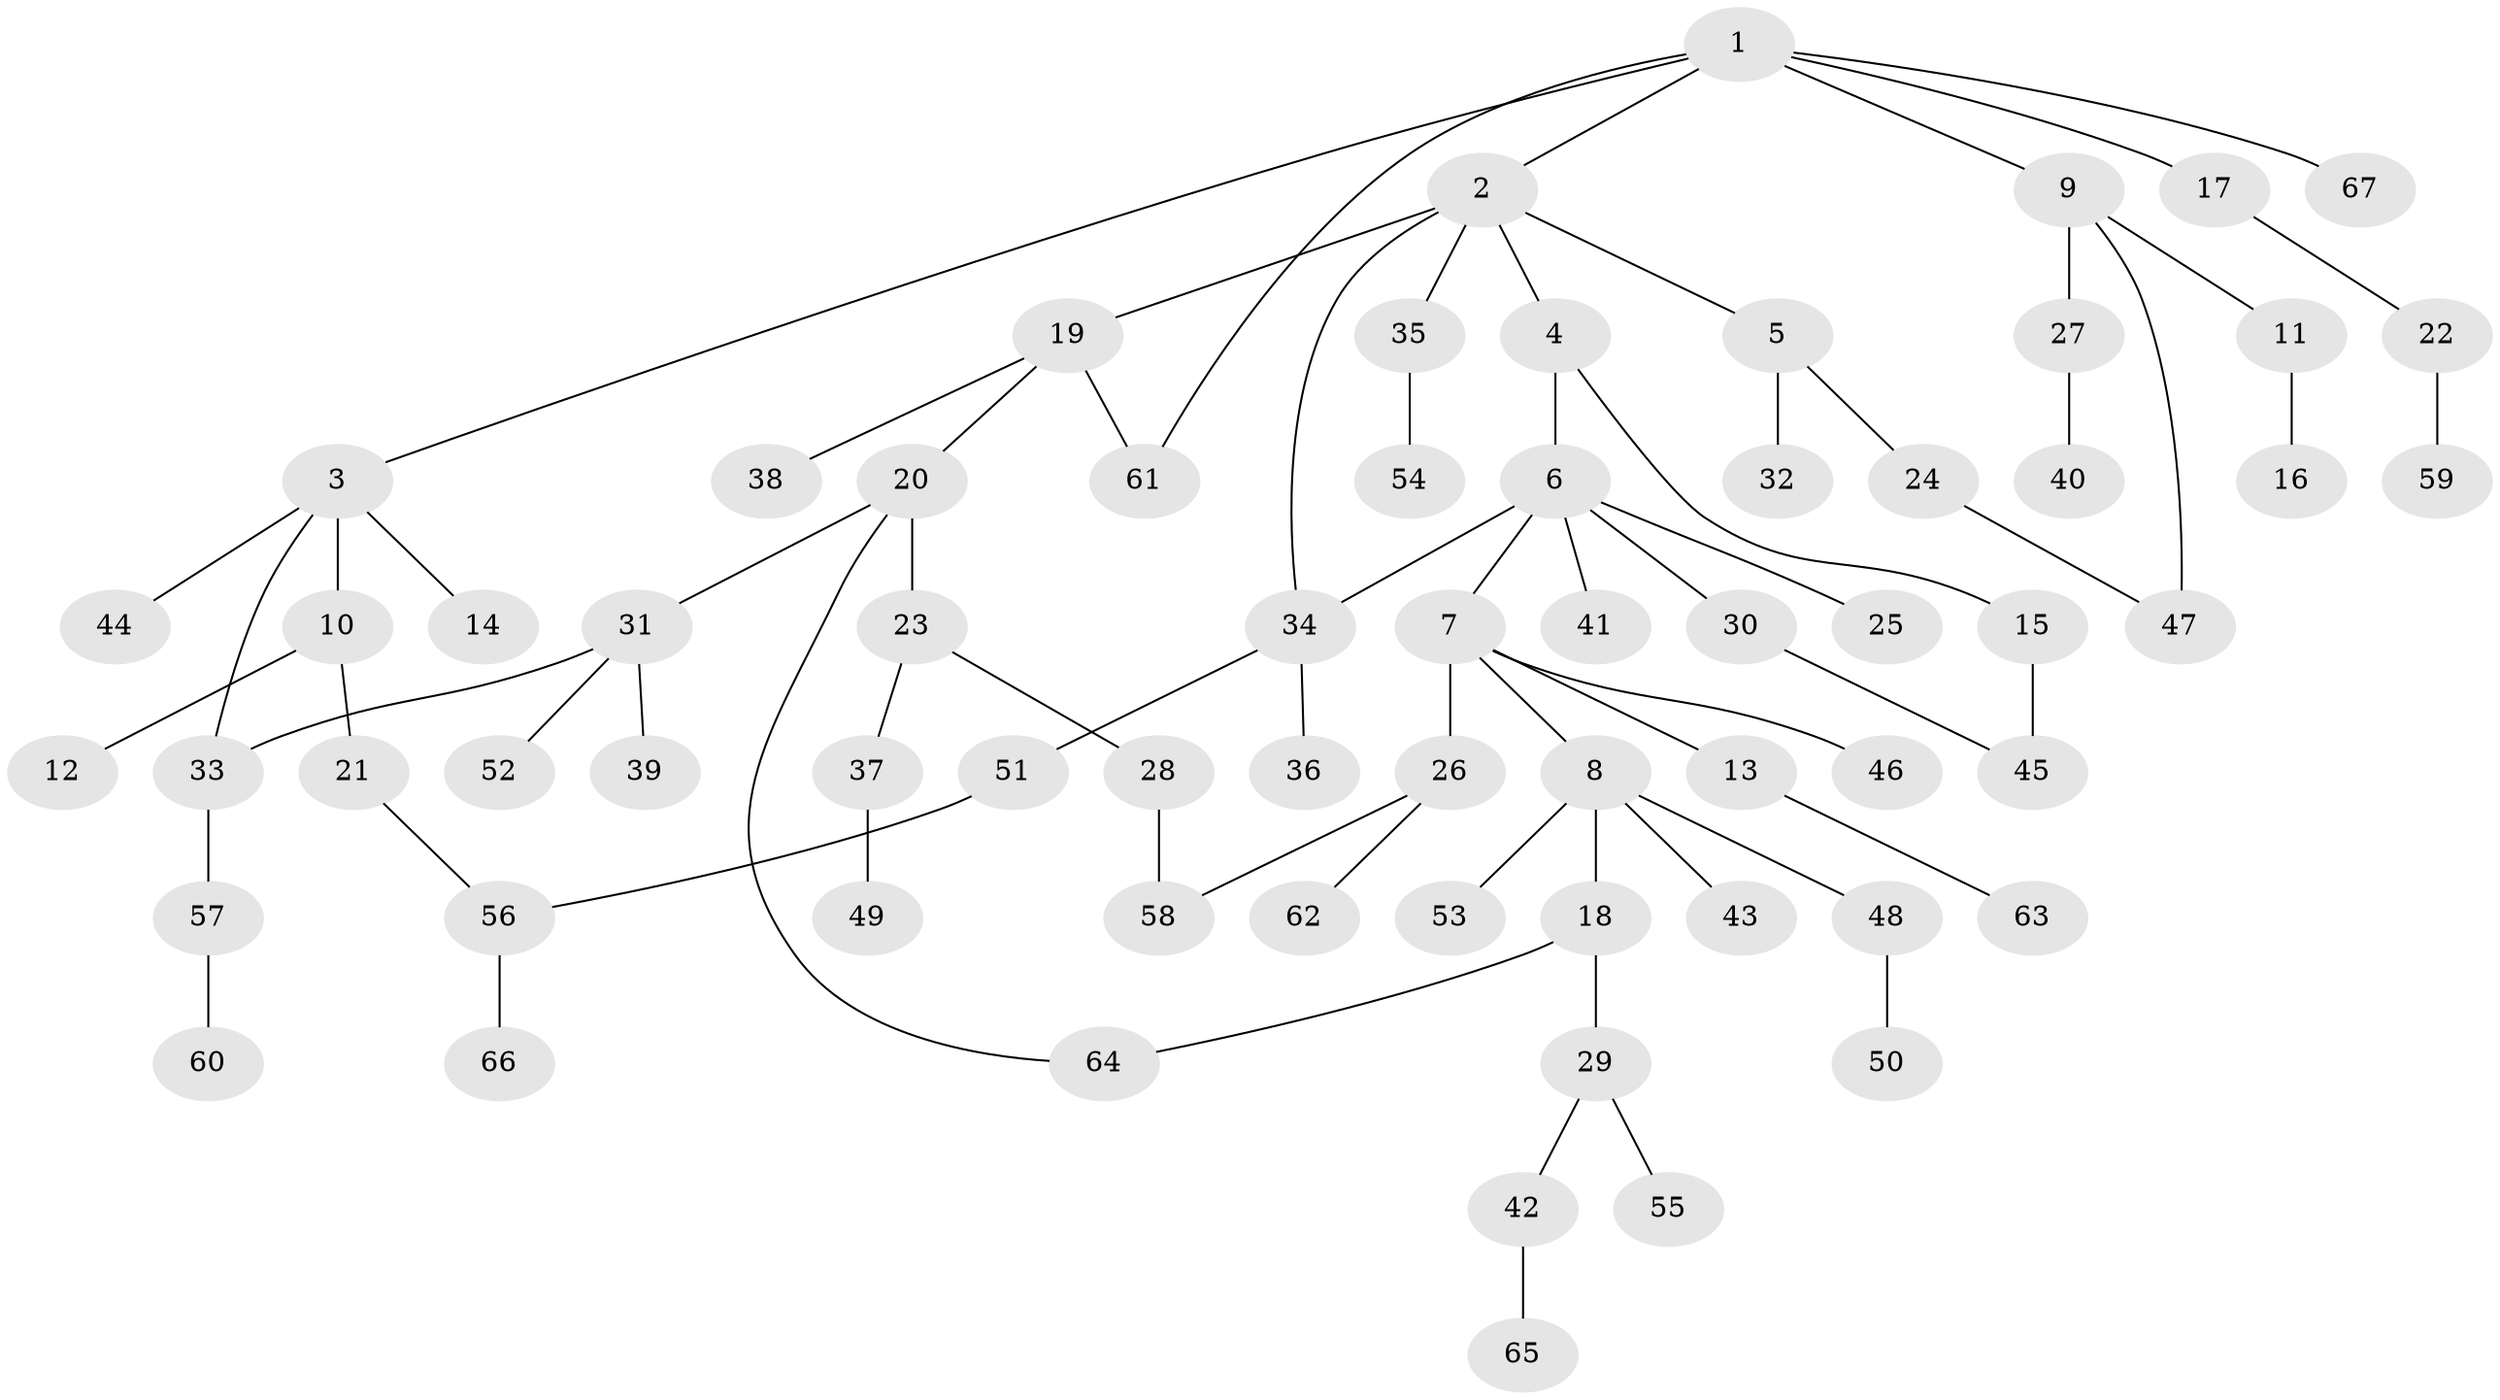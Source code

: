 // coarse degree distribution, {5: 0.06976744186046512, 6: 0.023255813953488372, 4: 0.09302325581395349, 3: 0.16279069767441862, 2: 0.16279069767441862, 8: 0.023255813953488372, 1: 0.46511627906976744}
// Generated by graph-tools (version 1.1) at 2025/41/03/06/25 10:41:29]
// undirected, 67 vertices, 74 edges
graph export_dot {
graph [start="1"]
  node [color=gray90,style=filled];
  1;
  2;
  3;
  4;
  5;
  6;
  7;
  8;
  9;
  10;
  11;
  12;
  13;
  14;
  15;
  16;
  17;
  18;
  19;
  20;
  21;
  22;
  23;
  24;
  25;
  26;
  27;
  28;
  29;
  30;
  31;
  32;
  33;
  34;
  35;
  36;
  37;
  38;
  39;
  40;
  41;
  42;
  43;
  44;
  45;
  46;
  47;
  48;
  49;
  50;
  51;
  52;
  53;
  54;
  55;
  56;
  57;
  58;
  59;
  60;
  61;
  62;
  63;
  64;
  65;
  66;
  67;
  1 -- 2;
  1 -- 3;
  1 -- 9;
  1 -- 17;
  1 -- 61;
  1 -- 67;
  2 -- 4;
  2 -- 5;
  2 -- 19;
  2 -- 34;
  2 -- 35;
  3 -- 10;
  3 -- 14;
  3 -- 33;
  3 -- 44;
  4 -- 6;
  4 -- 15;
  5 -- 24;
  5 -- 32;
  6 -- 7;
  6 -- 25;
  6 -- 30;
  6 -- 41;
  6 -- 34;
  7 -- 8;
  7 -- 13;
  7 -- 26;
  7 -- 46;
  8 -- 18;
  8 -- 43;
  8 -- 48;
  8 -- 53;
  9 -- 11;
  9 -- 27;
  9 -- 47;
  10 -- 12;
  10 -- 21;
  11 -- 16;
  13 -- 63;
  15 -- 45;
  17 -- 22;
  18 -- 29;
  18 -- 64;
  19 -- 20;
  19 -- 38;
  19 -- 61;
  20 -- 23;
  20 -- 31;
  20 -- 64;
  21 -- 56;
  22 -- 59;
  23 -- 28;
  23 -- 37;
  24 -- 47;
  26 -- 58;
  26 -- 62;
  27 -- 40;
  28 -- 58;
  29 -- 42;
  29 -- 55;
  30 -- 45;
  31 -- 39;
  31 -- 52;
  31 -- 33;
  33 -- 57;
  34 -- 36;
  34 -- 51;
  35 -- 54;
  37 -- 49;
  42 -- 65;
  48 -- 50;
  51 -- 56;
  56 -- 66;
  57 -- 60;
}
